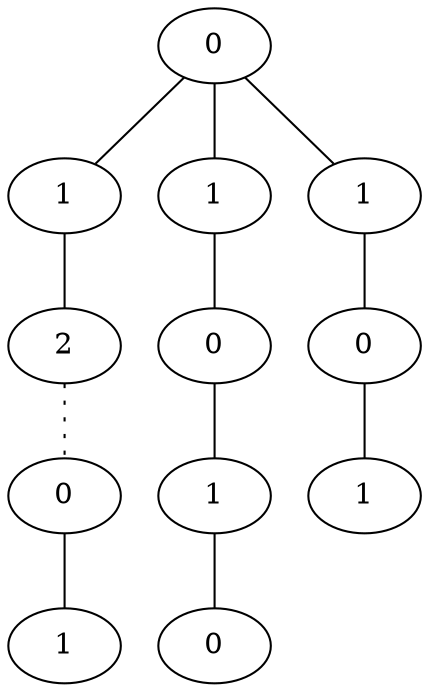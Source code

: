 graph {
a0[label=0];
a1[label=1];
a2[label=2];
a3[label=0];
a4[label=1];
a5[label=1];
a6[label=0];
a7[label=1];
a8[label=0];
a9[label=1];
a10[label=0];
a11[label=1];
a0 -- a1;
a0 -- a5;
a0 -- a9;
a1 -- a2;
a2 -- a3 [style=dotted];
a3 -- a4;
a5 -- a6;
a6 -- a7;
a7 -- a8;
a9 -- a10;
a10 -- a11;
}
